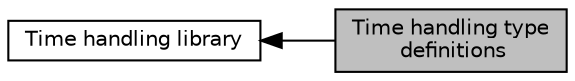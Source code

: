 digraph "Time handling type definitions"
{
  edge [fontname="Helvetica",fontsize="10",labelfontname="Helvetica",labelfontsize="10"];
  node [fontname="Helvetica",fontsize="10",shape=record];
  rankdir=LR;
  Node0 [label="Time handling type\l definitions",height=0.2,width=0.4,color="black", fillcolor="grey75", style="filled", fontcolor="black"];
  Node1 [label="Time handling library",height=0.2,width=0.4,color="black", fillcolor="white", style="filled",URL="$group__timelib.html"];
  Node1->Node0 [shape=plaintext, dir="back", style="solid"];
}
